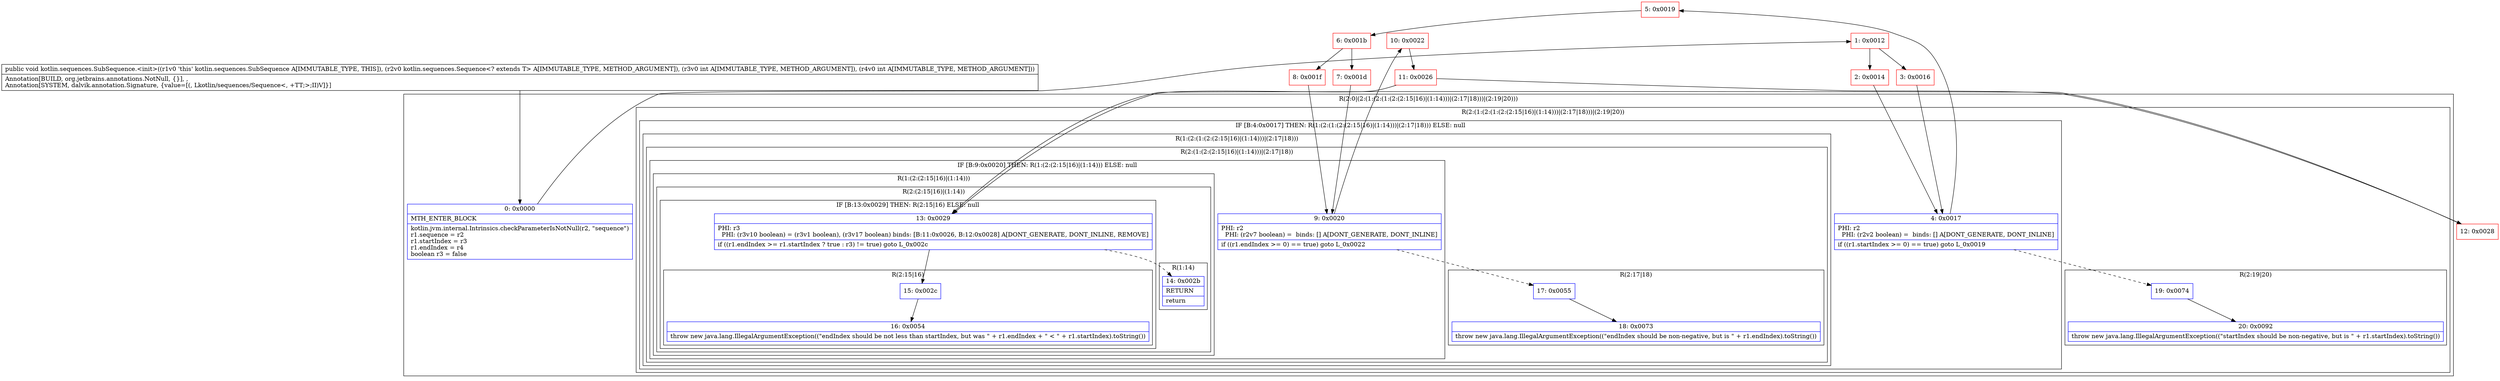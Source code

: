 digraph "CFG forkotlin.sequences.SubSequence.\<init\>(Lkotlin\/sequences\/Sequence;II)V" {
subgraph cluster_Region_61694241 {
label = "R(2:0|(2:(1:(2:(1:(2:(2:15|16)|(1:14)))|(2:17|18)))|(2:19|20)))";
node [shape=record,color=blue];
Node_0 [shape=record,label="{0\:\ 0x0000|MTH_ENTER_BLOCK\l|kotlin.jvm.internal.Intrinsics.checkParameterIsNotNull(r2, \"sequence\")\lr1.sequence = r2\lr1.startIndex = r3\lr1.endIndex = r4\lboolean r3 = false\l}"];
subgraph cluster_Region_2070401915 {
label = "R(2:(1:(2:(1:(2:(2:15|16)|(1:14)))|(2:17|18)))|(2:19|20))";
node [shape=record,color=blue];
subgraph cluster_IfRegion_1990485729 {
label = "IF [B:4:0x0017] THEN: R(1:(2:(1:(2:(2:15|16)|(1:14)))|(2:17|18))) ELSE: null";
node [shape=record,color=blue];
Node_4 [shape=record,label="{4\:\ 0x0017|PHI: r2 \l  PHI: (r2v2 boolean) =  binds: [] A[DONT_GENERATE, DONT_INLINE]\l|if ((r1.startIndex \>= 0) == true) goto L_0x0019\l}"];
subgraph cluster_Region_1059311607 {
label = "R(1:(2:(1:(2:(2:15|16)|(1:14)))|(2:17|18)))";
node [shape=record,color=blue];
subgraph cluster_Region_349932223 {
label = "R(2:(1:(2:(2:15|16)|(1:14)))|(2:17|18))";
node [shape=record,color=blue];
subgraph cluster_IfRegion_1373798228 {
label = "IF [B:9:0x0020] THEN: R(1:(2:(2:15|16)|(1:14))) ELSE: null";
node [shape=record,color=blue];
Node_9 [shape=record,label="{9\:\ 0x0020|PHI: r2 \l  PHI: (r2v7 boolean) =  binds: [] A[DONT_GENERATE, DONT_INLINE]\l|if ((r1.endIndex \>= 0) == true) goto L_0x0022\l}"];
subgraph cluster_Region_69507303 {
label = "R(1:(2:(2:15|16)|(1:14)))";
node [shape=record,color=blue];
subgraph cluster_Region_626631651 {
label = "R(2:(2:15|16)|(1:14))";
node [shape=record,color=blue];
subgraph cluster_IfRegion_2072686909 {
label = "IF [B:13:0x0029] THEN: R(2:15|16) ELSE: null";
node [shape=record,color=blue];
Node_13 [shape=record,label="{13\:\ 0x0029|PHI: r3 \l  PHI: (r3v10 boolean) = (r3v1 boolean), (r3v17 boolean) binds: [B:11:0x0026, B:12:0x0028] A[DONT_GENERATE, DONT_INLINE, REMOVE]\l|if ((r1.endIndex \>= r1.startIndex ? true : r3) != true) goto L_0x002c\l}"];
subgraph cluster_Region_1830767493 {
label = "R(2:15|16)";
node [shape=record,color=blue];
Node_15 [shape=record,label="{15\:\ 0x002c}"];
Node_16 [shape=record,label="{16\:\ 0x0054|throw new java.lang.IllegalArgumentException((\"endIndex should be not less than startIndex, but was \" + r1.endIndex + \" \< \" + r1.startIndex).toString())\l}"];
}
}
subgraph cluster_Region_801472941 {
label = "R(1:14)";
node [shape=record,color=blue];
Node_14 [shape=record,label="{14\:\ 0x002b|RETURN\l|return\l}"];
}
}
}
}
subgraph cluster_Region_260495122 {
label = "R(2:17|18)";
node [shape=record,color=blue];
Node_17 [shape=record,label="{17\:\ 0x0055}"];
Node_18 [shape=record,label="{18\:\ 0x0073|throw new java.lang.IllegalArgumentException((\"endIndex should be non\-negative, but is \" + r1.endIndex).toString())\l}"];
}
}
}
}
subgraph cluster_Region_1739074490 {
label = "R(2:19|20)";
node [shape=record,color=blue];
Node_19 [shape=record,label="{19\:\ 0x0074}"];
Node_20 [shape=record,label="{20\:\ 0x0092|throw new java.lang.IllegalArgumentException((\"startIndex should be non\-negative, but is \" + r1.startIndex).toString())\l}"];
}
}
}
Node_1 [shape=record,color=red,label="{1\:\ 0x0012}"];
Node_2 [shape=record,color=red,label="{2\:\ 0x0014}"];
Node_3 [shape=record,color=red,label="{3\:\ 0x0016}"];
Node_5 [shape=record,color=red,label="{5\:\ 0x0019}"];
Node_6 [shape=record,color=red,label="{6\:\ 0x001b}"];
Node_7 [shape=record,color=red,label="{7\:\ 0x001d}"];
Node_8 [shape=record,color=red,label="{8\:\ 0x001f}"];
Node_10 [shape=record,color=red,label="{10\:\ 0x0022}"];
Node_11 [shape=record,color=red,label="{11\:\ 0x0026}"];
Node_12 [shape=record,color=red,label="{12\:\ 0x0028}"];
MethodNode[shape=record,label="{public void kotlin.sequences.SubSequence.\<init\>((r1v0 'this' kotlin.sequences.SubSequence A[IMMUTABLE_TYPE, THIS]), (r2v0 kotlin.sequences.Sequence\<? extends T\> A[IMMUTABLE_TYPE, METHOD_ARGUMENT]), (r3v0 int A[IMMUTABLE_TYPE, METHOD_ARGUMENT]), (r4v0 int A[IMMUTABLE_TYPE, METHOD_ARGUMENT]))  | Annotation[BUILD, org.jetbrains.annotations.NotNull, \{\}], , \lAnnotation[SYSTEM, dalvik.annotation.Signature, \{value=[(, Lkotlin\/sequences\/Sequence\<, +TT;\>;II)V]\}]\l}"];
MethodNode -> Node_0;
Node_0 -> Node_1;
Node_4 -> Node_5;
Node_4 -> Node_19[style=dashed];
Node_9 -> Node_10;
Node_9 -> Node_17[style=dashed];
Node_13 -> Node_14[style=dashed];
Node_13 -> Node_15;
Node_15 -> Node_16;
Node_17 -> Node_18;
Node_19 -> Node_20;
Node_1 -> Node_2;
Node_1 -> Node_3;
Node_2 -> Node_4;
Node_3 -> Node_4;
Node_5 -> Node_6;
Node_6 -> Node_7;
Node_6 -> Node_8;
Node_7 -> Node_9;
Node_8 -> Node_9;
Node_10 -> Node_11;
Node_11 -> Node_12;
Node_11 -> Node_13;
Node_12 -> Node_13;
}

